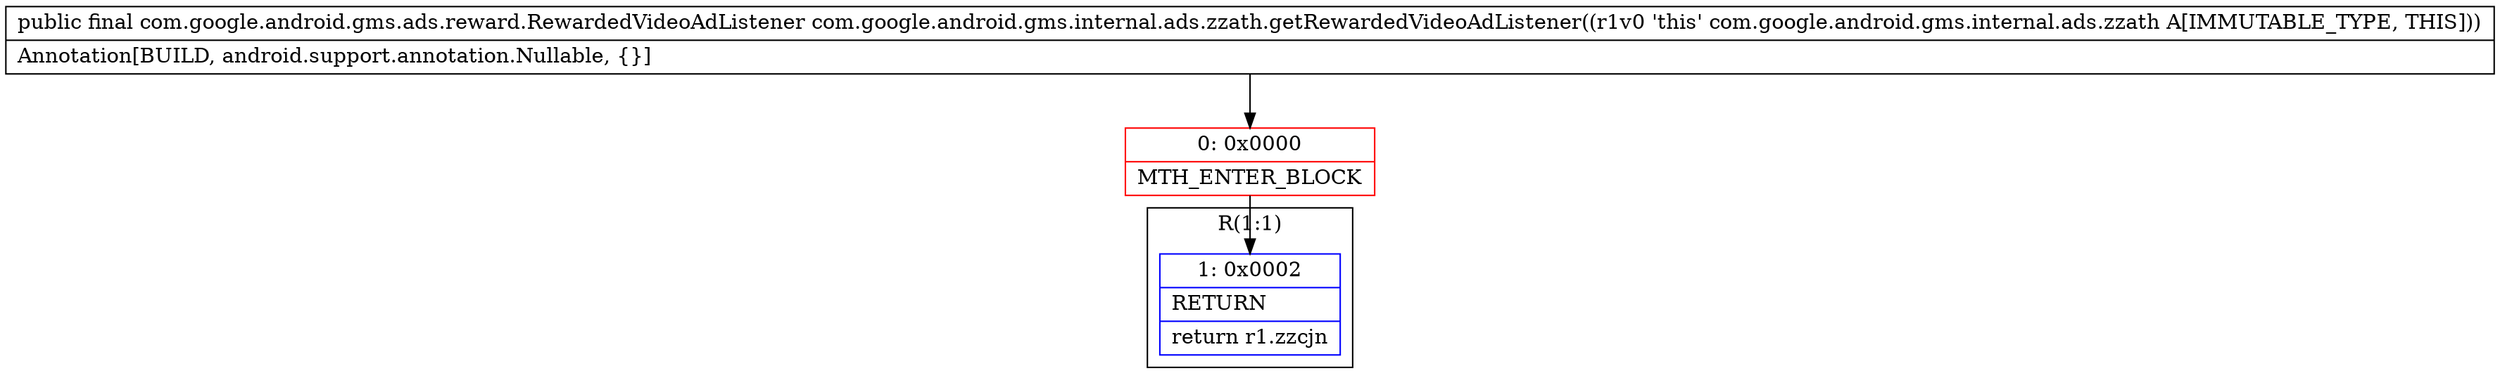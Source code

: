 digraph "CFG forcom.google.android.gms.internal.ads.zzath.getRewardedVideoAdListener()Lcom\/google\/android\/gms\/ads\/reward\/RewardedVideoAdListener;" {
subgraph cluster_Region_1084385810 {
label = "R(1:1)";
node [shape=record,color=blue];
Node_1 [shape=record,label="{1\:\ 0x0002|RETURN\l|return r1.zzcjn\l}"];
}
Node_0 [shape=record,color=red,label="{0\:\ 0x0000|MTH_ENTER_BLOCK\l}"];
MethodNode[shape=record,label="{public final com.google.android.gms.ads.reward.RewardedVideoAdListener com.google.android.gms.internal.ads.zzath.getRewardedVideoAdListener((r1v0 'this' com.google.android.gms.internal.ads.zzath A[IMMUTABLE_TYPE, THIS]))  | Annotation[BUILD, android.support.annotation.Nullable, \{\}]\l}"];
MethodNode -> Node_0;
Node_0 -> Node_1;
}

